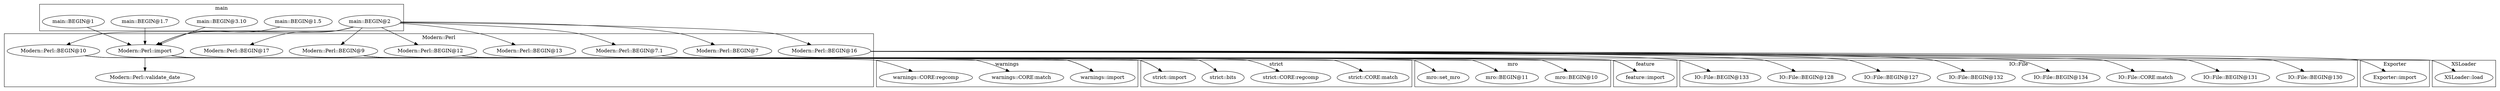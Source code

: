 digraph {
graph [overlap=false]
subgraph cluster_warnings {
	label="warnings";
	"warnings::CORE:regcomp";
	"warnings::CORE:match";
	"warnings::import";
}
subgraph cluster_IO_File {
	label="IO::File";
	"IO::File::BEGIN@128";
	"IO::File::BEGIN@133";
	"IO::File::BEGIN@130";
	"IO::File::BEGIN@131";
	"IO::File::CORE:match";
	"IO::File::BEGIN@134";
	"IO::File::BEGIN@132";
	"IO::File::BEGIN@127";
}
subgraph cluster_strict {
	label="strict";
	"strict::import";
	"strict::CORE:regcomp";
	"strict::bits";
	"strict::CORE:match";
}
subgraph cluster_XSLoader {
	label="XSLoader";
	"XSLoader::load";
}
subgraph cluster_Exporter {
	label="Exporter";
	"Exporter::import";
}
subgraph cluster_mro {
	label="mro";
	"mro::BEGIN@10";
	"mro::BEGIN@11";
	"mro::set_mro";
}
subgraph cluster_feature {
	label="feature";
	"feature::import";
}
subgraph cluster_main {
	label="main";
	"main::BEGIN@3.10";
	"main::BEGIN@1.7";
	"main::BEGIN@2";
	"main::BEGIN@1";
	"main::BEGIN@1.5";
}
subgraph cluster_Modern_Perl {
	label="Modern::Perl";
	"Modern::Perl::import";
	"Modern::Perl::validate_date";
	"Modern::Perl::BEGIN@7";
	"Modern::Perl::BEGIN@7.1";
	"Modern::Perl::BEGIN@13";
	"Modern::Perl::BEGIN@10";
	"Modern::Perl::BEGIN@16";
	"Modern::Perl::BEGIN@9";
	"Modern::Perl::BEGIN@17";
	"Modern::Perl::BEGIN@12";
}
"main::BEGIN@2" -> "Modern::Perl::BEGIN@12";
"Modern::Perl::BEGIN@9" -> "strict::CORE:match";
"main::BEGIN@2" -> "Modern::Perl::BEGIN@7";
"main::BEGIN@2" -> "Modern::Perl::BEGIN@9";
"Modern::Perl::BEGIN@16" -> "Exporter::import";
"Modern::Perl::BEGIN@12" -> "mro::BEGIN@10";
"Modern::Perl::BEGIN@16" -> "IO::File::BEGIN@134";
"Modern::Perl::BEGIN@16" -> "IO::File::BEGIN@131";
"Modern::Perl::BEGIN@12" -> "XSLoader::load";
"Modern::Perl::BEGIN@10" -> "warnings::CORE:regcomp";
"main::BEGIN@2" -> "Modern::Perl::BEGIN@10";
"main::BEGIN@2" -> "Modern::Perl::BEGIN@17";
"Modern::Perl::BEGIN@12" -> "mro::BEGIN@11";
"Modern::Perl::import" -> "Modern::Perl::validate_date";
"main::BEGIN@2" -> "Modern::Perl::BEGIN@13";
"main::BEGIN@2" -> "Modern::Perl::BEGIN@16";
"Modern::Perl::BEGIN@9" -> "strict::bits";
"Modern::Perl::BEGIN@16" -> "IO::File::BEGIN@132";
"Modern::Perl::BEGIN@16" -> "IO::File::BEGIN@127";
"Modern::Perl::BEGIN@10" -> "warnings::CORE:match";
"Modern::Perl::BEGIN@16" -> "IO::File::BEGIN@130";
"Modern::Perl::BEGIN@9" -> "strict::CORE:regcomp";
"Modern::Perl::import" -> "mro::set_mro";
"Modern::Perl::BEGIN@16" -> "IO::File::BEGIN@128";
"Modern::Perl::import" -> "warnings::import";
"Modern::Perl::BEGIN@10" -> "warnings::import";
"Modern::Perl::import" -> "feature::import";
"Modern::Perl::BEGIN@7.1" -> "feature::import";
"main::BEGIN@1.7" -> "Modern::Perl::import";
"main::BEGIN@3.10" -> "Modern::Perl::import";
"main::BEGIN@2" -> "Modern::Perl::import";
"main::BEGIN@1" -> "Modern::Perl::import";
"main::BEGIN@1.5" -> "Modern::Perl::import";
"Modern::Perl::BEGIN@16" -> "IO::File::BEGIN@133";
"main::BEGIN@2" -> "Modern::Perl::BEGIN@7.1";
"Modern::Perl::BEGIN@16" -> "IO::File::CORE:match";
"Modern::Perl::BEGIN@9" -> "strict::import";
"Modern::Perl::import" -> "strict::import";
}
